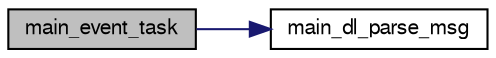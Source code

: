 digraph "main_event_task"
{
  edge [fontname="FreeSans",fontsize="10",labelfontname="FreeSans",labelfontsize="10"];
  node [fontname="FreeSans",fontsize="10",shape=record];
  rankdir="LR";
  Node1 [label="main_event_task",height=0.2,width=0.4,color="black", fillcolor="grey75", style="filled", fontcolor="black"];
  Node1 -> Node2 [color="midnightblue",fontsize="10",style="solid",fontname="FreeSans"];
  Node2 [label="main_dl_parse_msg",height=0.2,width=0.4,color="black", fillcolor="white", style="filled",URL="$main__demo5_8c.html#a326e107988cb0bccda2b9a844b6a942f"];
}
